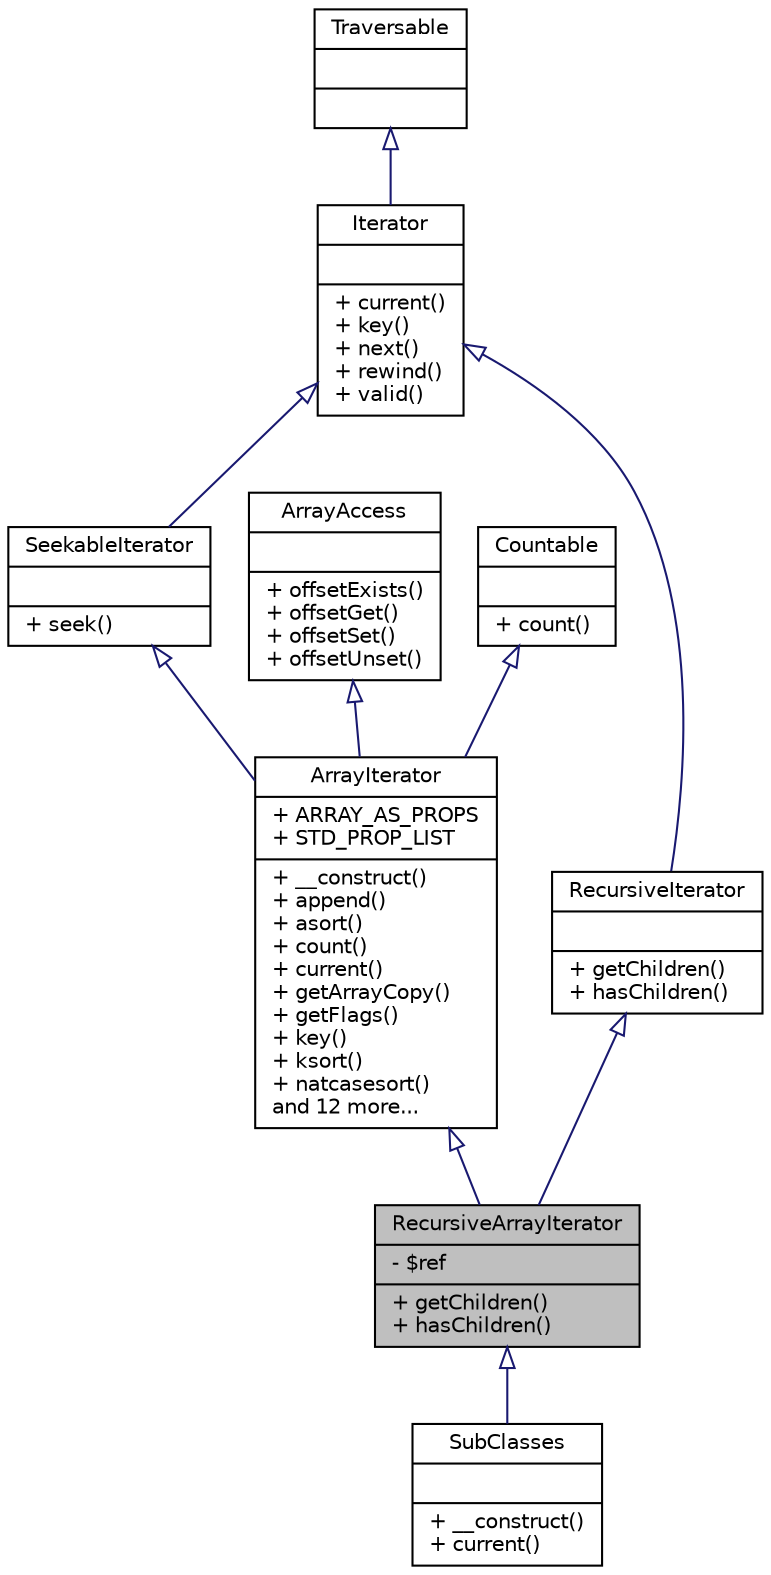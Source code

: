 digraph "RecursiveArrayIterator"
{
  edge [fontname="Helvetica",fontsize="10",labelfontname="Helvetica",labelfontsize="10"];
  node [fontname="Helvetica",fontsize="10",shape=record];
  Node1 [label="{RecursiveArrayIterator\n|- $ref\l|+ getChildren()\l+ hasChildren()\l}",height=0.2,width=0.4,color="black", fillcolor="grey75", style="filled" fontcolor="black"];
  Node2 -> Node1 [dir="back",color="midnightblue",fontsize="10",style="solid",arrowtail="onormal",fontname="Helvetica"];
  Node2 [label="{ArrayIterator\n|+ ARRAY_AS_PROPS\l+ STD_PROP_LIST\l|+ __construct()\l+ append()\l+ asort()\l+ count()\l+ current()\l+ getArrayCopy()\l+ getFlags()\l+ key()\l+ ksort()\l+ natcasesort()\land 12 more...\l}",height=0.2,width=0.4,color="black", fillcolor="white", style="filled",URL="$classArrayIterator.html",tooltip="An Array iterator. "];
  Node3 -> Node2 [dir="back",color="midnightblue",fontsize="10",style="solid",arrowtail="onormal",fontname="Helvetica"];
  Node3 [label="{SeekableIterator\n||+ seek()\l}",height=0.2,width=0.4,color="black", fillcolor="white", style="filled",URL="$interfaceSeekableIterator.html",tooltip="seekable iterator "];
  Node4 -> Node3 [dir="back",color="midnightblue",fontsize="10",style="solid",arrowtail="onormal",fontname="Helvetica"];
  Node4 [label="{Iterator\n||+ current()\l+ key()\l+ next()\l+ rewind()\l+ valid()\l}",height=0.2,width=0.4,color="black", fillcolor="white", style="filled",URL="$interfaceIterator.html",tooltip="Basic iterator. "];
  Node5 -> Node4 [dir="back",color="midnightblue",fontsize="10",style="solid",arrowtail="onormal",fontname="Helvetica"];
  Node5 [label="{Traversable\n||}",height=0.2,width=0.4,color="black", fillcolor="white", style="filled",URL="$interfaceTraversable.html",tooltip="Interface to detect a class is traversable using foreach. "];
  Node6 -> Node2 [dir="back",color="midnightblue",fontsize="10",style="solid",arrowtail="onormal",fontname="Helvetica"];
  Node6 [label="{ArrayAccess\n||+ offsetExists()\l+ offsetGet()\l+ offsetSet()\l+ offsetUnset()\l}",height=0.2,width=0.4,color="black", fillcolor="white", style="filled",URL="$interfaceArrayAccess.html",tooltip="Interface to override array access of objects. "];
  Node7 -> Node2 [dir="back",color="midnightblue",fontsize="10",style="solid",arrowtail="onormal",fontname="Helvetica"];
  Node7 [label="{Countable\n||+ count()\l}",height=0.2,width=0.4,color="black", fillcolor="white", style="filled",URL="$interfaceCountable.html",tooltip="This Interface allows to hook into the global count() function. "];
  Node8 -> Node1 [dir="back",color="midnightblue",fontsize="10",style="solid",arrowtail="onormal",fontname="Helvetica"];
  Node8 [label="{RecursiveIterator\n||+ getChildren()\l+ hasChildren()\l}",height=0.2,width=0.4,color="black", fillcolor="white", style="filled",URL="$interfaceRecursiveIterator.html",tooltip="Interface for recursive iteration with RecursiveIteratorIterator. "];
  Node4 -> Node8 [dir="back",color="midnightblue",fontsize="10",style="solid",arrowtail="onormal",fontname="Helvetica"];
  Node1 -> Node9 [dir="back",color="midnightblue",fontsize="10",style="solid",arrowtail="onormal",fontname="Helvetica"];
  Node9 [label="{SubClasses\n||+ __construct()\l+ current()\l}",height=0.2,width=0.4,color="black", fillcolor="white", style="filled",URL="$classSubClasses.html",tooltip="Collects sub classes for given class or interface. "];
}
